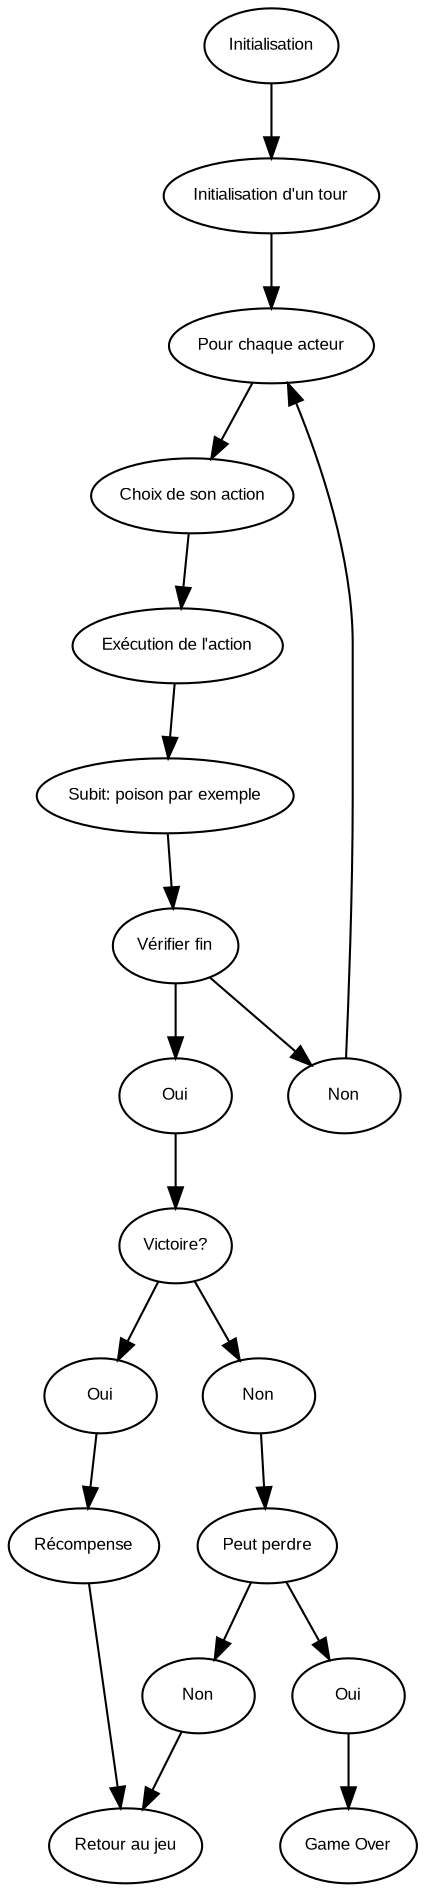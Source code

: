 digraph G {

	ratio = "compress";
    graph [fontname = "arial", fontsize=8];
 	node [fontname = "arial", fontsize=8];
 	edge [fontname = "arial", fontsize=8];
	 
	A [label="Initialisation"];
	B [label="Initialisation d'un tour"];
	K [label="Victoire?"]
	L [label="Oui"];
	M [label="Non"];
	O [label="Peut perdre"];
	P [label="Oui"];
	Q [label="Non"];
	R [label="Retour au jeu"];
	S [label="Game Over"];
	T [label="Récompense"];
	
	subgraph  SG {
	
		C [label="Pour chaque acteur"]; 
		D [label="Choix de son action"];
		E [label="Exécution de l'action"];
		F [label="Subit\: poison par exemple"];
		G [label="Vérifier fin"];
		H [label="Oui"]; 
		I [label="Non"];
		
		C -> D -> E -> F -> G;
		G -> {H I};
		I -> C;
	}
	
	A -> B -> C;
	H -> K -> {L M};
	M -> O -> {P Q};
	P -> S;
	Q -> R;
	L -> T -> R;
	
}